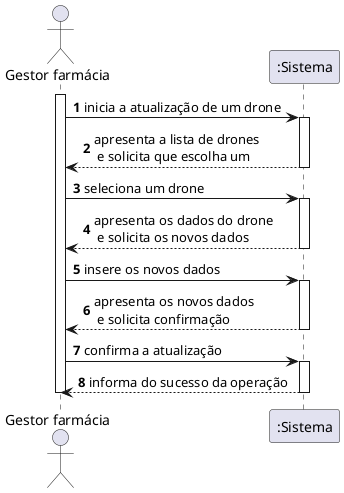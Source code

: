 @startuml
autonumber
actor "Gestor farmácia" as GER

activate GER
GER -> ":Sistema" : inicia a atualização de um drone
activate ":Sistema"
":Sistema" --> GER : apresenta a lista de drones \n e solicita que escolha um
deactivate ":Sistema"

GER -> ":Sistema" : seleciona um drone
activate ":Sistema"
":Sistema" --> GER : apresenta os dados do drone\n e solicita os novos dados
deactivate ":Sistema"

GER -> ":Sistema" : insere os novos dados
activate ":Sistema"
":Sistema" --> GER : apresenta os novos dados \n e solicita confirmação
deactivate ":Sistema"
GER->":Sistema" : confirma a atualização
activate ":Sistema"
":Sistema" --> GER : informa do sucesso da operação
deactivate ":Sistema"

deactivate GER

@enduml